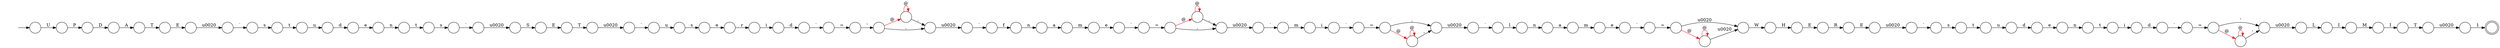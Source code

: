 digraph Automaton {
  rankdir = LR;
  0 [shape=circle,label=""];
  0 -> 28 [label="t"]
  1 [shape=circle,label=""];
  1 -> 24 [label="u"]
  2 [shape=circle,label=""];
  2 -> 8 [label="\u0020"]
  3 [shape=circle,label=""];
  3 -> 56 [label="="]
  4 [shape=circle,label=""];
  4 -> 87 [label="="]
  5 [shape=circle,label=""];
  5 -> 65 [label="H"]
  6 [shape=circle,label=""];
  6 -> 88 [label="="]
  7 [shape=circle,label=""];
  7 -> 45 [label="n"]
  8 [shape=circle,label=""];
  8 -> 76 [label="`"]
  9 [shape=circle,label=""];
  9 -> 15 [label="r"]
  10 [shape=circle,label=""];
  10 -> 73 [label="`"]
  11 [shape=circle,label=""];
  11 -> 84 [label="E"]
  12 [shape=circle,label=""];
  12 -> 27 [label="\u0020"]
  13 [shape=circle,label=""];
  13 -> 75 [label="a"]
  14 [shape=circle,label=""];
  14 -> 66 [label="`"]
  15 [shape=circle,label=""];
  15 -> 74 [label="i"]
  16 [shape=circle,label=""];
  16 -> 67 [label="i"]
  17 [shape=circle,label=""];
  17 -> 70 [label="s"]
  18 [shape=circle,label=""];
  18 -> 18 [label="@",color=red]
  18 -> 12 [label="'"]
  19 [shape=circle,label=""];
  19 -> 38 [label="f"]
  20 [shape=circle,label=""];
  20 -> 92 [label="M"]
  21 [shape=circle,label=""];
  21 -> 14 [label="s"]
  22 [shape=circle,label=""];
  22 -> 20 [label="I"]
  23 [shape=circle,label=""];
  23 -> 18 [label="@",color=red]
  23 -> 12 [label="'"]
  24 [shape=circle,label=""];
  24 -> 35 [label="d"]
  25 [shape=circle,label=""];
  25 -> 7 [label="e"]
  26 [shape=circle,label=""];
  26 -> 91 [label="T"]
  27 [shape=circle,label=""];
  27 -> 22 [label="L"]
  28 [shape=circle,label=""];
  28 -> 39 [label="u"]
  29 [shape=circle,label=""];
  29 -> 52 [label="="]
  30 [shape=circle,label=""];
  30 -> 23 [label="="]
  31 [shape=circle,label=""];
  31 -> 26 [label="E"]
  32 [shape=circle,label=""];
  32 -> 32 [label="@",color=red]
  32 -> 85 [label=","]
  33 [shape=circle,label=""];
  33 -> 17 [label="`"]
  34 [shape=circle,label=""];
  34 -> 71 [label="1"]
  35 [shape=circle,label=""];
  35 -> 78 [label="e"]
  36 [shape=circle,label=""];
  36 -> 3 [label="`"]
  37 [shape=circle,label=""];
  37 -> 6 [label="`"]
  38 [shape=circle,label=""];
  38 -> 81 [label="n"]
  39 [shape=circle,label=""];
  39 -> 25 [label="d"]
  40 [shape=circle,label=""];
  40 -> 40 [label="@",color=red]
  40 -> 2 [label=","]
  41 [shape=circle,label=""];
  41 -> 43 [label="s"]
  42 [shape=circle,label=""];
  42 -> 13 [label="n"]
  43 [shape=circle,label=""];
  43 -> 9 [label="e"]
  44 [shape=circle,label=""];
  44 -> 44 [label="@",color=red]
  44 -> 83 [label=","]
  45 [shape=circle,label=""];
  45 -> 72 [label="t"]
  46 [shape=circle,label=""];
  46 -> 80 [label="`"]
  47 [shape=circle,label=""];
  47 -> 0 [label="s"]
  48 [shape=circle,label=""];
  48 -> 31 [label="S"]
  49 [shape=circle,label=""];
  initial [shape=plaintext,label=""];
  initial -> 49
  49 -> 86 [label="U"]
  50 [shape=circle,label=""];
  50 -> 51 [label="m"]
  51 [shape=circle,label=""];
  51 -> 82 [label="e"]
  52 [shape=circle,label=""];
  52 -> 40 [label="@",color=red]
  52 -> 2 [label=","]
  53 [shape=circle,label=""];
  53 -> 59 [label="D"]
  54 [shape=circle,label=""];
  54 -> 19 [label="`"]
  55 [shape=circle,label=""];
  55 -> 5 [label="W"]
  56 [shape=circle,label=""];
  56 -> 90 [label="@",color=red]
  56 -> 55 [label="\u0020"]
  57 [shape=circle,label=""];
  57 -> 68 [label="T"]
  58 [shape=circle,label=""];
  58 -> 69 [label="T"]
  59 [shape=circle,label=""];
  59 -> 58 [label="A"]
  60 [shape=circle,label=""];
  60 -> 11 [label="R"]
  61 [shape=circle,label=""];
  61 -> 47 [label="`"]
  62 [shape=circle,label=""];
  62 -> 77 [label="d"]
  63 [shape=circle,label=""];
  63 -> 33 [label="\u0020"]
  64 [shape=circle,label=""];
  64 -> 21 [label="t"]
  65 [shape=circle,label=""];
  65 -> 60 [label="E"]
  66 [shape=circle,label=""];
  66 -> 48 [label="\u0020"]
  67 [shape=circle,label=""];
  67 -> 29 [label="`"]
  68 [shape=circle,label=""];
  68 -> 34 [label="\u0020"]
  69 [shape=circle,label=""];
  69 -> 63 [label="E"]
  70 [shape=circle,label=""];
  70 -> 1 [label="t"]
  71 [shape=doublecircle,label=""];
  72 [shape=circle,label=""];
  72 -> 62 [label="i"]
  73 [shape=circle,label=""];
  73 -> 16 [label="m"]
  74 [shape=circle,label=""];
  74 -> 37 [label="d"]
  75 [shape=circle,label=""];
  75 -> 79 [label="m"]
  76 [shape=circle,label=""];
  76 -> 42 [label="l"]
  77 [shape=circle,label=""];
  77 -> 30 [label="`"]
  78 [shape=circle,label=""];
  78 -> 64 [label="n"]
  79 [shape=circle,label=""];
  79 -> 36 [label="e"]
  80 [shape=circle,label=""];
  80 -> 41 [label="u"]
  81 [shape=circle,label=""];
  81 -> 50 [label="a"]
  82 [shape=circle,label=""];
  82 -> 4 [label="`"]
  83 [shape=circle,label=""];
  83 -> 54 [label="\u0020"]
  84 [shape=circle,label=""];
  84 -> 61 [label="\u0020"]
  85 [shape=circle,label=""];
  85 -> 10 [label="\u0020"]
  86 [shape=circle,label=""];
  86 -> 53 [label="P"]
  87 [shape=circle,label=""];
  87 -> 32 [label="@",color=red]
  87 -> 85 [label=","]
  88 [shape=circle,label=""];
  88 -> 89 [label="'"]
  89 [shape=circle,label=""];
  89 -> 44 [label="@",color=red]
  89 -> 83 [label=","]
  90 [shape=circle,label=""];
  90 -> 90 [label="@",color=red]
  90 -> 55 [label="\u0020"]
  91 [shape=circle,label=""];
  91 -> 46 [label="\u0020"]
  92 [shape=circle,label=""];
  92 -> 57 [label="I"]
}
